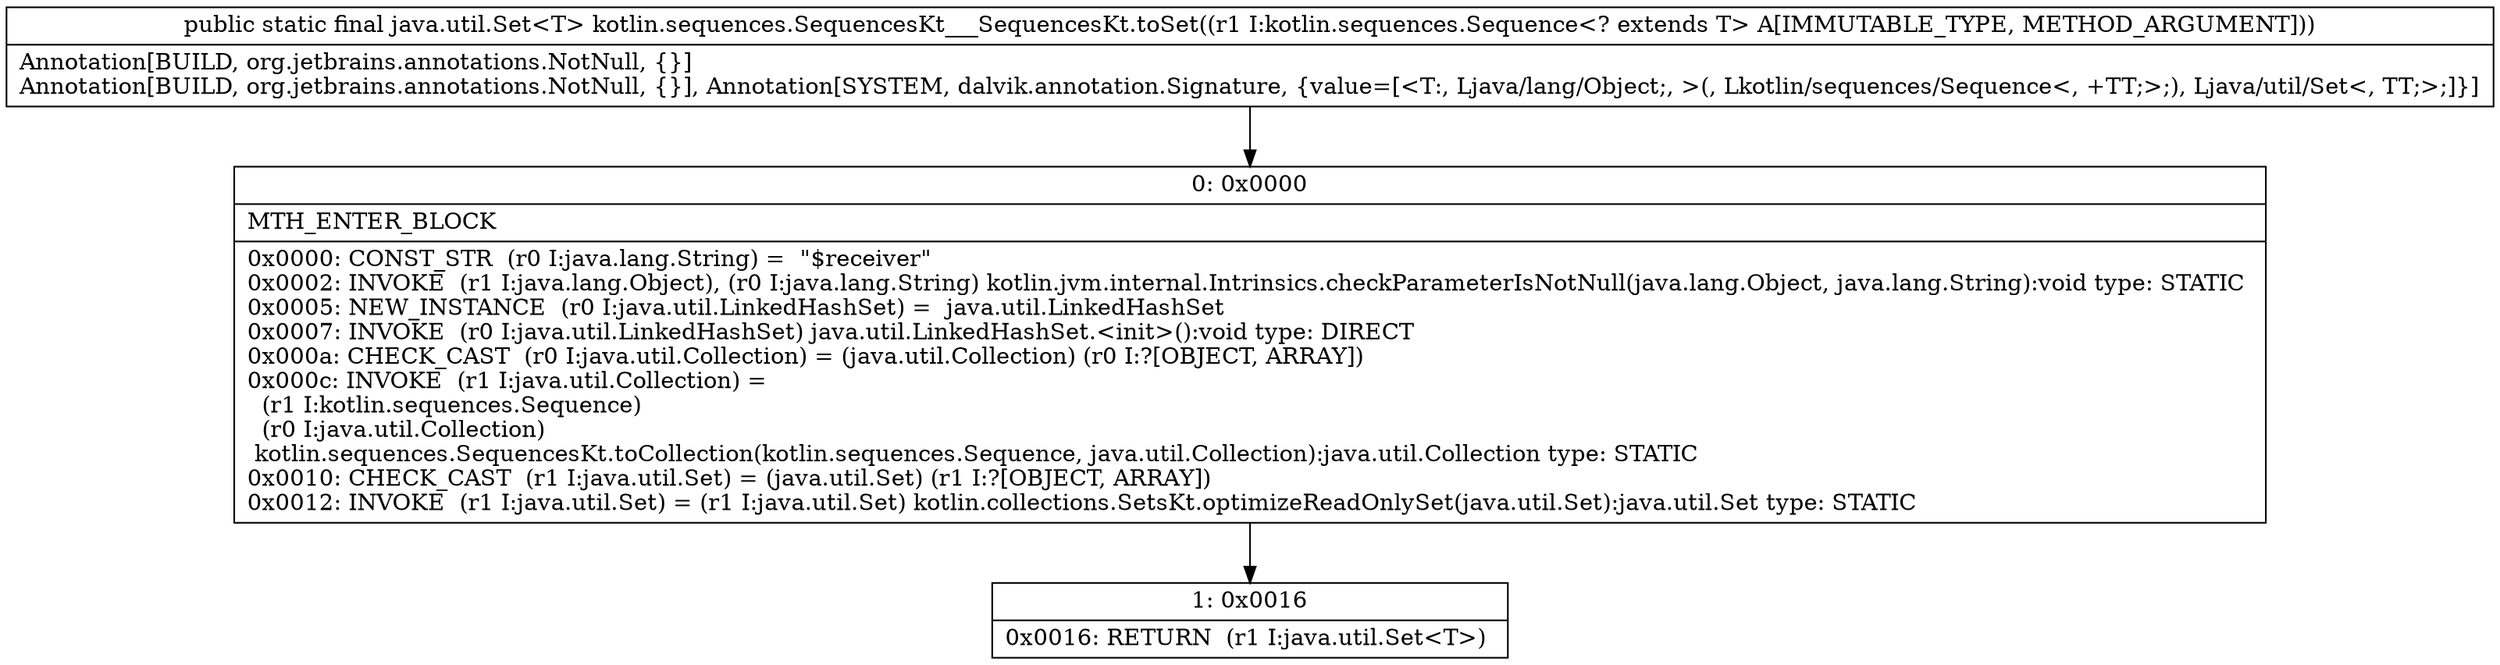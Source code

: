 digraph "CFG forkotlin.sequences.SequencesKt___SequencesKt.toSet(Lkotlin\/sequences\/Sequence;)Ljava\/util\/Set;" {
Node_0 [shape=record,label="{0\:\ 0x0000|MTH_ENTER_BLOCK\l|0x0000: CONST_STR  (r0 I:java.lang.String) =  \"$receiver\" \l0x0002: INVOKE  (r1 I:java.lang.Object), (r0 I:java.lang.String) kotlin.jvm.internal.Intrinsics.checkParameterIsNotNull(java.lang.Object, java.lang.String):void type: STATIC \l0x0005: NEW_INSTANCE  (r0 I:java.util.LinkedHashSet) =  java.util.LinkedHashSet \l0x0007: INVOKE  (r0 I:java.util.LinkedHashSet) java.util.LinkedHashSet.\<init\>():void type: DIRECT \l0x000a: CHECK_CAST  (r0 I:java.util.Collection) = (java.util.Collection) (r0 I:?[OBJECT, ARRAY]) \l0x000c: INVOKE  (r1 I:java.util.Collection) = \l  (r1 I:kotlin.sequences.Sequence)\l  (r0 I:java.util.Collection)\l kotlin.sequences.SequencesKt.toCollection(kotlin.sequences.Sequence, java.util.Collection):java.util.Collection type: STATIC \l0x0010: CHECK_CAST  (r1 I:java.util.Set) = (java.util.Set) (r1 I:?[OBJECT, ARRAY]) \l0x0012: INVOKE  (r1 I:java.util.Set) = (r1 I:java.util.Set) kotlin.collections.SetsKt.optimizeReadOnlySet(java.util.Set):java.util.Set type: STATIC \l}"];
Node_1 [shape=record,label="{1\:\ 0x0016|0x0016: RETURN  (r1 I:java.util.Set\<T\>) \l}"];
MethodNode[shape=record,label="{public static final java.util.Set\<T\> kotlin.sequences.SequencesKt___SequencesKt.toSet((r1 I:kotlin.sequences.Sequence\<? extends T\> A[IMMUTABLE_TYPE, METHOD_ARGUMENT]))  | Annotation[BUILD, org.jetbrains.annotations.NotNull, \{\}]\lAnnotation[BUILD, org.jetbrains.annotations.NotNull, \{\}], Annotation[SYSTEM, dalvik.annotation.Signature, \{value=[\<T:, Ljava\/lang\/Object;, \>(, Lkotlin\/sequences\/Sequence\<, +TT;\>;), Ljava\/util\/Set\<, TT;\>;]\}]\l}"];
MethodNode -> Node_0;
Node_0 -> Node_1;
}

